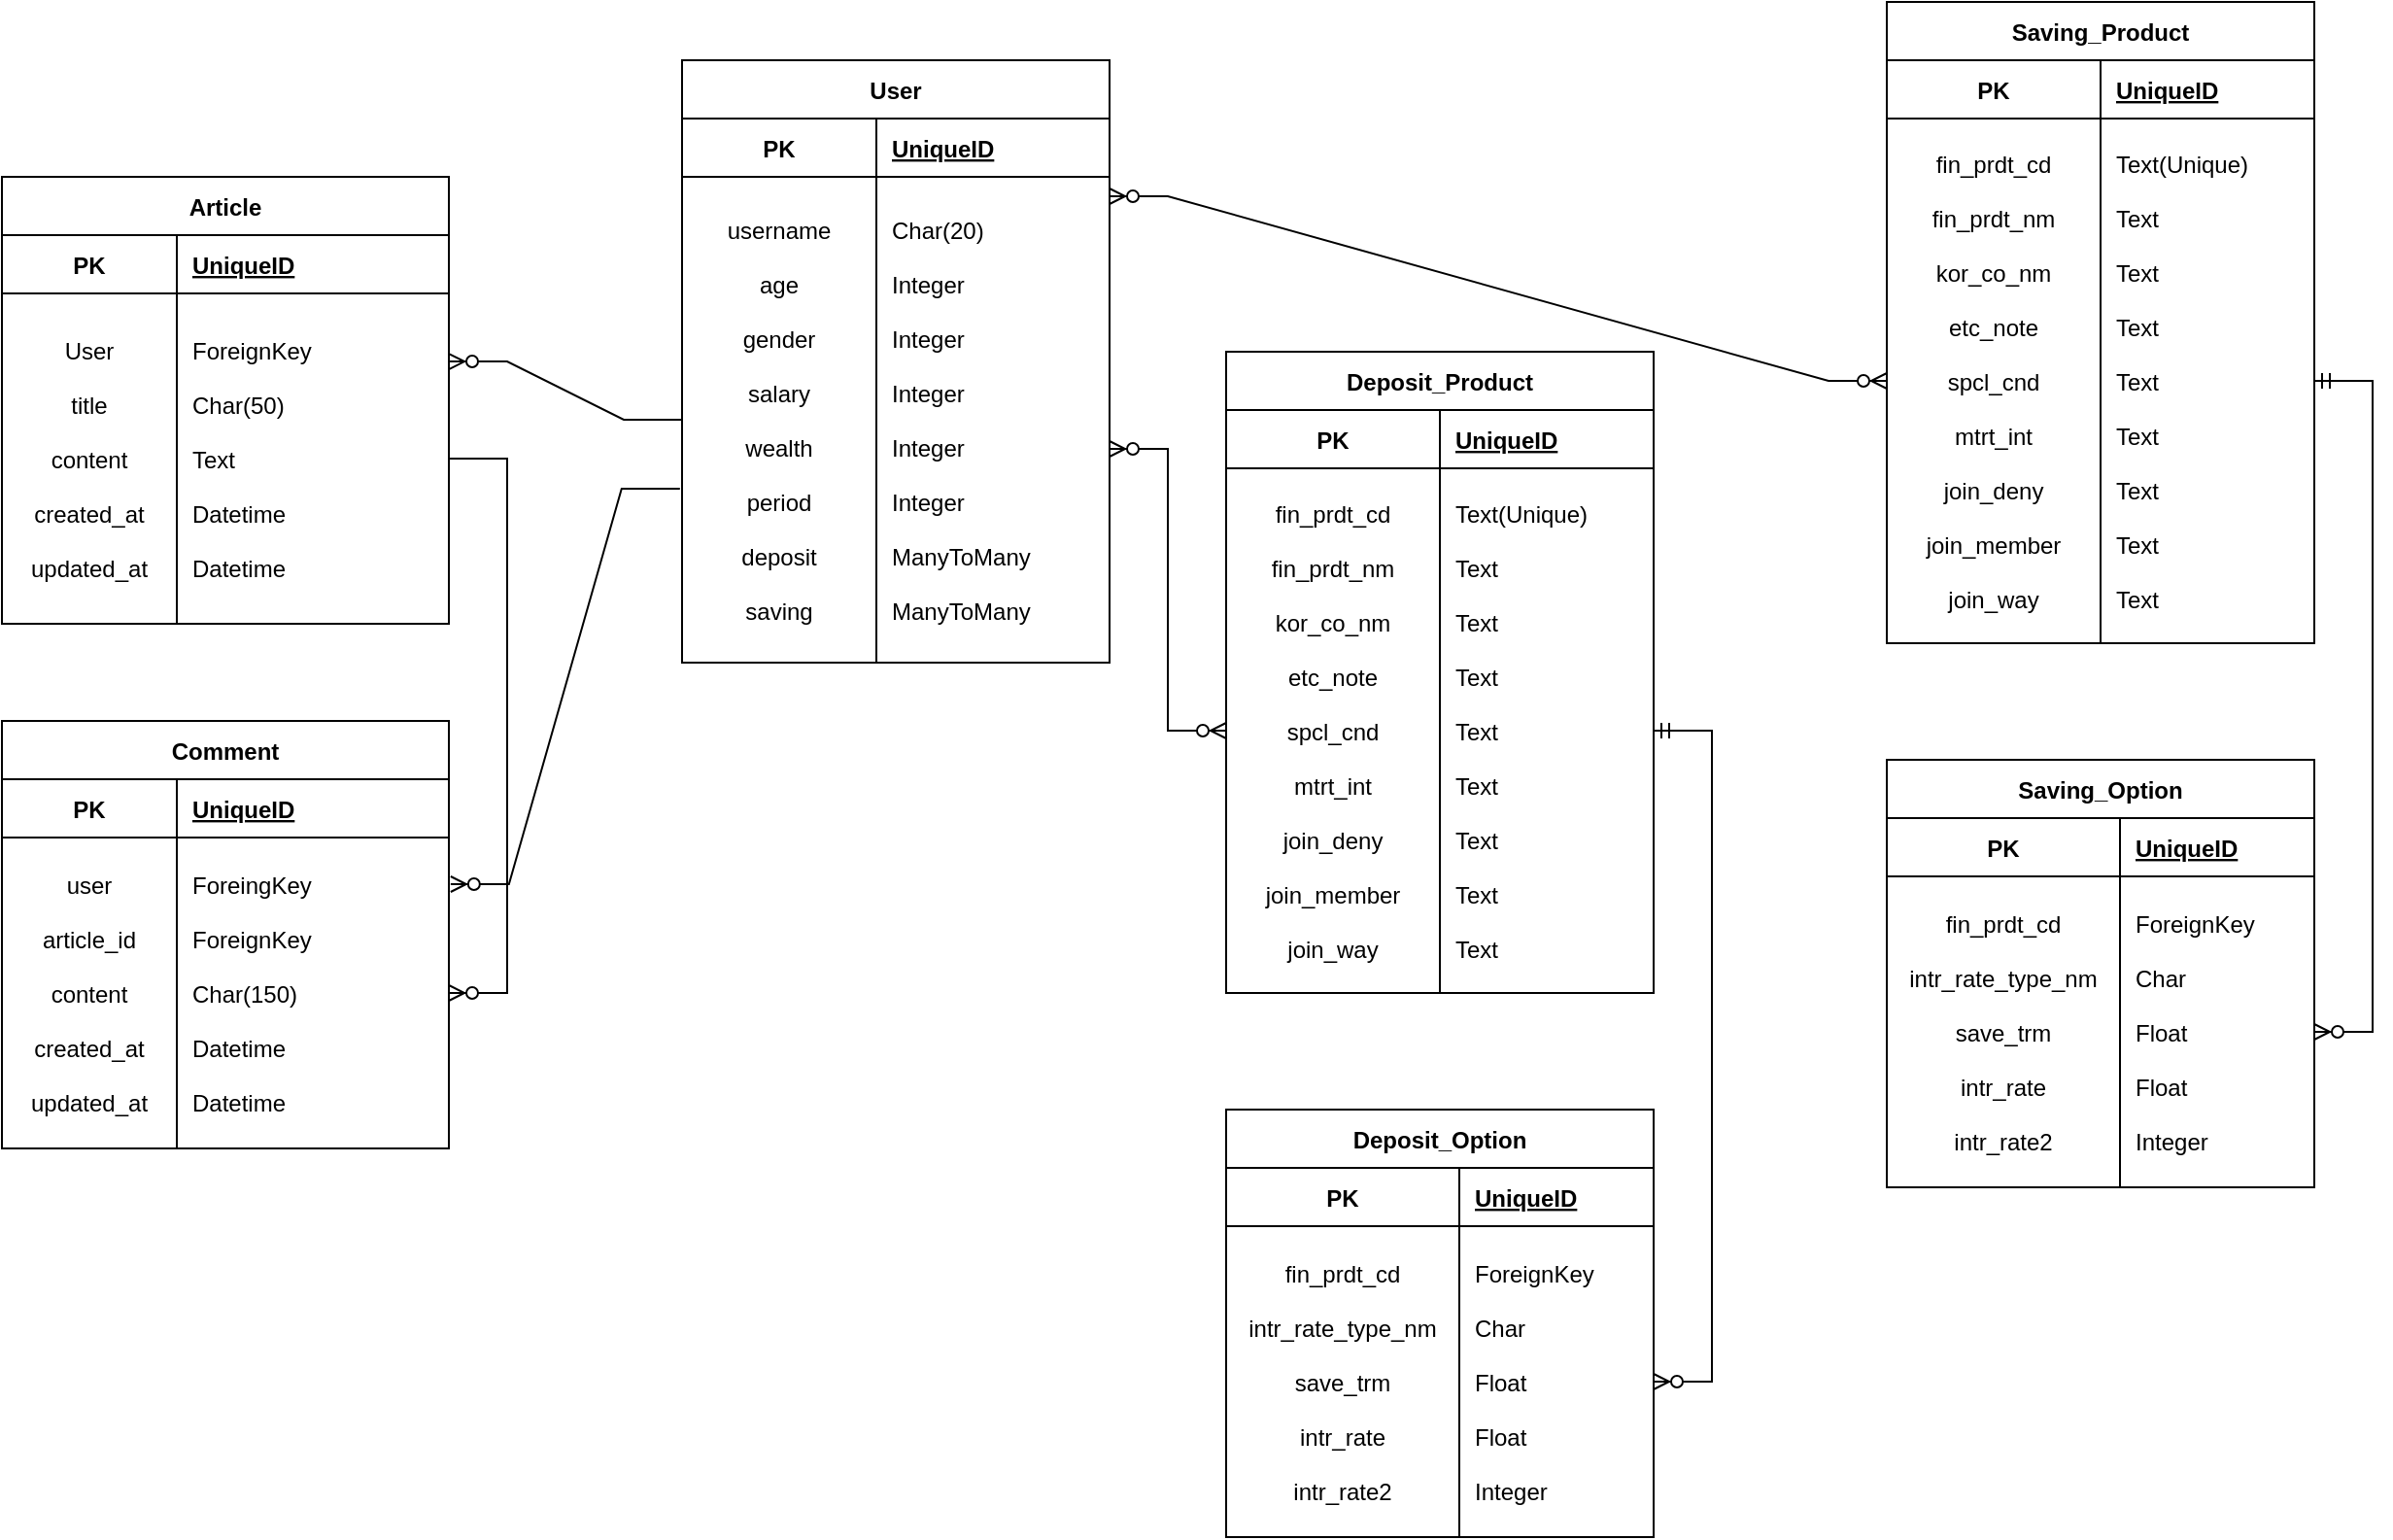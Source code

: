 <mxfile version="24.4.2" type="device">
  <diagram id="R2lEEEUBdFMjLlhIrx00" name="Page-1">
    <mxGraphModel dx="838" dy="916" grid="1" gridSize="10" guides="1" tooltips="1" connect="1" arrows="1" fold="1" page="1" pageScale="1" pageWidth="1400" pageHeight="850" math="0" shadow="0" extFonts="Permanent Marker^https://fonts.googleapis.com/css?family=Permanent+Marker">
      <root>
        <mxCell id="0" />
        <mxCell id="1" parent="0" />
        <mxCell id="C-vyLk0tnHw3VtMMgP7b-23" value="Article" style="shape=table;startSize=30;container=1;collapsible=1;childLayout=tableLayout;fixedRows=1;rowLines=0;fontStyle=1;align=center;resizeLast=1;" parent="1" vertex="1">
          <mxGeometry x="90" y="120" width="230" height="230" as="geometry" />
        </mxCell>
        <mxCell id="C-vyLk0tnHw3VtMMgP7b-24" value="" style="shape=partialRectangle;collapsible=0;dropTarget=0;pointerEvents=0;fillColor=none;points=[[0,0.5],[1,0.5]];portConstraint=eastwest;top=0;left=0;right=0;bottom=1;" parent="C-vyLk0tnHw3VtMMgP7b-23" vertex="1">
          <mxGeometry y="30" width="230" height="30" as="geometry" />
        </mxCell>
        <mxCell id="C-vyLk0tnHw3VtMMgP7b-25" value="PK" style="shape=partialRectangle;overflow=hidden;connectable=0;fillColor=none;top=0;left=0;bottom=0;right=0;fontStyle=1;" parent="C-vyLk0tnHw3VtMMgP7b-24" vertex="1">
          <mxGeometry width="90" height="30" as="geometry">
            <mxRectangle width="90" height="30" as="alternateBounds" />
          </mxGeometry>
        </mxCell>
        <mxCell id="C-vyLk0tnHw3VtMMgP7b-26" value="UniqueID" style="shape=partialRectangle;overflow=hidden;connectable=0;fillColor=none;top=0;left=0;bottom=0;right=0;align=left;spacingLeft=6;fontStyle=5;" parent="C-vyLk0tnHw3VtMMgP7b-24" vertex="1">
          <mxGeometry x="90" width="140" height="30" as="geometry">
            <mxRectangle width="140" height="30" as="alternateBounds" />
          </mxGeometry>
        </mxCell>
        <mxCell id="C-vyLk0tnHw3VtMMgP7b-27" value="" style="shape=partialRectangle;collapsible=0;dropTarget=0;pointerEvents=0;fillColor=none;points=[[0,0.5],[1,0.5]];portConstraint=eastwest;top=0;left=0;right=0;bottom=0;" parent="C-vyLk0tnHw3VtMMgP7b-23" vertex="1">
          <mxGeometry y="60" width="230" height="170" as="geometry" />
        </mxCell>
        <mxCell id="C-vyLk0tnHw3VtMMgP7b-28" value="User&#xa;&#xa;title&#xa;&#xa;content&#xa;&#xa;created_at&#xa;&#xa;updated_at" style="shape=partialRectangle;overflow=hidden;connectable=0;fillColor=none;top=0;left=0;bottom=0;right=0;" parent="C-vyLk0tnHw3VtMMgP7b-27" vertex="1">
          <mxGeometry width="90" height="170" as="geometry">
            <mxRectangle width="90" height="170" as="alternateBounds" />
          </mxGeometry>
        </mxCell>
        <mxCell id="C-vyLk0tnHw3VtMMgP7b-29" value="ForeignKey&#xa;&#xa;Char(50)&#xa;&#xa;Text&#xa;&#xa;Datetime&#xa;&#xa;Datetime" style="shape=partialRectangle;overflow=hidden;connectable=0;fillColor=none;top=0;left=0;bottom=0;right=0;align=left;spacingLeft=6;" parent="C-vyLk0tnHw3VtMMgP7b-27" vertex="1">
          <mxGeometry x="90" width="140" height="170" as="geometry">
            <mxRectangle width="140" height="170" as="alternateBounds" />
          </mxGeometry>
        </mxCell>
        <mxCell id="Pnn-_ObdcojJwvI_4aSe-29" value="User" style="shape=table;startSize=30;container=1;collapsible=1;childLayout=tableLayout;fixedRows=1;rowLines=0;fontStyle=1;align=center;resizeLast=1;" vertex="1" parent="1">
          <mxGeometry x="440" y="60" width="220" height="310" as="geometry" />
        </mxCell>
        <mxCell id="Pnn-_ObdcojJwvI_4aSe-30" value="" style="shape=partialRectangle;collapsible=0;dropTarget=0;pointerEvents=0;fillColor=none;points=[[0,0.5],[1,0.5]];portConstraint=eastwest;top=0;left=0;right=0;bottom=1;" vertex="1" parent="Pnn-_ObdcojJwvI_4aSe-29">
          <mxGeometry y="30" width="220" height="30" as="geometry" />
        </mxCell>
        <mxCell id="Pnn-_ObdcojJwvI_4aSe-31" value="PK" style="shape=partialRectangle;overflow=hidden;connectable=0;fillColor=none;top=0;left=0;bottom=0;right=0;fontStyle=1;" vertex="1" parent="Pnn-_ObdcojJwvI_4aSe-30">
          <mxGeometry width="100" height="30" as="geometry">
            <mxRectangle width="100" height="30" as="alternateBounds" />
          </mxGeometry>
        </mxCell>
        <mxCell id="Pnn-_ObdcojJwvI_4aSe-32" value="UniqueID" style="shape=partialRectangle;overflow=hidden;connectable=0;fillColor=none;top=0;left=0;bottom=0;right=0;align=left;spacingLeft=6;fontStyle=5;" vertex="1" parent="Pnn-_ObdcojJwvI_4aSe-30">
          <mxGeometry x="100" width="120" height="30" as="geometry">
            <mxRectangle width="120" height="30" as="alternateBounds" />
          </mxGeometry>
        </mxCell>
        <mxCell id="Pnn-_ObdcojJwvI_4aSe-33" value="" style="shape=partialRectangle;collapsible=0;dropTarget=0;pointerEvents=0;fillColor=none;points=[[0,0.5],[1,0.5]];portConstraint=eastwest;top=0;left=0;right=0;bottom=0;" vertex="1" parent="Pnn-_ObdcojJwvI_4aSe-29">
          <mxGeometry y="60" width="220" height="250" as="geometry" />
        </mxCell>
        <mxCell id="Pnn-_ObdcojJwvI_4aSe-34" value="username&#xa;&#xa;age&#xa;&#xa;gender&#xa;&#xa;salary&#xa;&#xa;wealth&#xa;&#xa;period&#xa;&#xa;deposit&#xa;&#xa;saving" style="shape=partialRectangle;overflow=hidden;connectable=0;fillColor=none;top=0;left=0;bottom=0;right=0;" vertex="1" parent="Pnn-_ObdcojJwvI_4aSe-33">
          <mxGeometry width="100" height="250" as="geometry">
            <mxRectangle width="100" height="250" as="alternateBounds" />
          </mxGeometry>
        </mxCell>
        <mxCell id="Pnn-_ObdcojJwvI_4aSe-35" value="Char(20)&#xa;&#xa;Integer&#xa;&#xa;Integer&#xa;&#xa;Integer&#xa;&#xa;Integer&#xa;&#xa;Integer&#xa;&#xa;ManyToMany&#xa;&#xa;ManyToMany" style="shape=partialRectangle;overflow=hidden;connectable=0;fillColor=none;top=0;left=0;bottom=0;right=0;align=left;spacingLeft=6;" vertex="1" parent="Pnn-_ObdcojJwvI_4aSe-33">
          <mxGeometry x="100" width="120" height="250" as="geometry">
            <mxRectangle width="120" height="250" as="alternateBounds" />
          </mxGeometry>
        </mxCell>
        <mxCell id="Pnn-_ObdcojJwvI_4aSe-36" value="Comment" style="shape=table;startSize=30;container=1;collapsible=1;childLayout=tableLayout;fixedRows=1;rowLines=0;fontStyle=1;align=center;resizeLast=1;" vertex="1" parent="1">
          <mxGeometry x="90" y="400" width="230" height="220" as="geometry" />
        </mxCell>
        <mxCell id="Pnn-_ObdcojJwvI_4aSe-37" value="" style="shape=partialRectangle;collapsible=0;dropTarget=0;pointerEvents=0;fillColor=none;points=[[0,0.5],[1,0.5]];portConstraint=eastwest;top=0;left=0;right=0;bottom=1;" vertex="1" parent="Pnn-_ObdcojJwvI_4aSe-36">
          <mxGeometry y="30" width="230" height="30" as="geometry" />
        </mxCell>
        <mxCell id="Pnn-_ObdcojJwvI_4aSe-38" value="PK" style="shape=partialRectangle;overflow=hidden;connectable=0;fillColor=none;top=0;left=0;bottom=0;right=0;fontStyle=1;" vertex="1" parent="Pnn-_ObdcojJwvI_4aSe-37">
          <mxGeometry width="90" height="30" as="geometry">
            <mxRectangle width="90" height="30" as="alternateBounds" />
          </mxGeometry>
        </mxCell>
        <mxCell id="Pnn-_ObdcojJwvI_4aSe-39" value="UniqueID" style="shape=partialRectangle;overflow=hidden;connectable=0;fillColor=none;top=0;left=0;bottom=0;right=0;align=left;spacingLeft=6;fontStyle=5;" vertex="1" parent="Pnn-_ObdcojJwvI_4aSe-37">
          <mxGeometry x="90" width="140" height="30" as="geometry">
            <mxRectangle width="140" height="30" as="alternateBounds" />
          </mxGeometry>
        </mxCell>
        <mxCell id="Pnn-_ObdcojJwvI_4aSe-40" value="" style="shape=partialRectangle;collapsible=0;dropTarget=0;pointerEvents=0;fillColor=none;points=[[0,0.5],[1,0.5]];portConstraint=eastwest;top=0;left=0;right=0;bottom=0;" vertex="1" parent="Pnn-_ObdcojJwvI_4aSe-36">
          <mxGeometry y="60" width="230" height="160" as="geometry" />
        </mxCell>
        <mxCell id="Pnn-_ObdcojJwvI_4aSe-41" value="user&#xa;&#xa;article_id&#xa;&#xa;content&#xa;&#xa;created_at&#xa;&#xa;updated_at" style="shape=partialRectangle;overflow=hidden;connectable=0;fillColor=none;top=0;left=0;bottom=0;right=0;" vertex="1" parent="Pnn-_ObdcojJwvI_4aSe-40">
          <mxGeometry width="90" height="160" as="geometry">
            <mxRectangle width="90" height="160" as="alternateBounds" />
          </mxGeometry>
        </mxCell>
        <mxCell id="Pnn-_ObdcojJwvI_4aSe-42" value="ForeingKey&#xa;&#xa;ForeignKey&#xa;&#xa;Char(150)&#xa;&#xa;Datetime&#xa;&#xa;Datetime" style="shape=partialRectangle;overflow=hidden;connectable=0;fillColor=none;top=0;left=0;bottom=0;right=0;align=left;spacingLeft=6;" vertex="1" parent="Pnn-_ObdcojJwvI_4aSe-40">
          <mxGeometry x="90" width="140" height="160" as="geometry">
            <mxRectangle width="140" height="160" as="alternateBounds" />
          </mxGeometry>
        </mxCell>
        <mxCell id="Pnn-_ObdcojJwvI_4aSe-60" value="" style="edgeStyle=entityRelationEdgeStyle;fontSize=12;html=1;endArrow=ERzeroToMany;endFill=1;rounded=0;exitX=1;exitY=0.5;exitDx=0;exitDy=0;entryX=1;entryY=0.5;entryDx=0;entryDy=0;" edge="1" parent="1" source="C-vyLk0tnHw3VtMMgP7b-27" target="Pnn-_ObdcojJwvI_4aSe-40">
          <mxGeometry width="100" height="100" relative="1" as="geometry">
            <mxPoint x="420" y="550" as="sourcePoint" />
            <mxPoint x="520" y="450" as="targetPoint" />
          </mxGeometry>
        </mxCell>
        <mxCell id="Pnn-_ObdcojJwvI_4aSe-61" value="" style="edgeStyle=entityRelationEdgeStyle;fontSize=12;html=1;endArrow=ERzeroToMany;endFill=1;rounded=0;entryX=1;entryY=0.206;entryDx=0;entryDy=0;entryPerimeter=0;exitX=0;exitY=0.5;exitDx=0;exitDy=0;" edge="1" parent="1" source="Pnn-_ObdcojJwvI_4aSe-33" target="C-vyLk0tnHw3VtMMgP7b-27">
          <mxGeometry width="100" height="100" relative="1" as="geometry">
            <mxPoint x="440" y="170" as="sourcePoint" />
            <mxPoint x="540" y="70" as="targetPoint" />
          </mxGeometry>
        </mxCell>
        <mxCell id="Pnn-_ObdcojJwvI_4aSe-65" value="Deposit_Product" style="shape=table;startSize=30;container=1;collapsible=1;childLayout=tableLayout;fixedRows=1;rowLines=0;fontStyle=1;align=center;resizeLast=1;" vertex="1" parent="1">
          <mxGeometry x="720" y="210" width="220" height="330" as="geometry" />
        </mxCell>
        <mxCell id="Pnn-_ObdcojJwvI_4aSe-66" value="" style="shape=partialRectangle;collapsible=0;dropTarget=0;pointerEvents=0;fillColor=none;points=[[0,0.5],[1,0.5]];portConstraint=eastwest;top=0;left=0;right=0;bottom=1;" vertex="1" parent="Pnn-_ObdcojJwvI_4aSe-65">
          <mxGeometry y="30" width="220" height="30" as="geometry" />
        </mxCell>
        <mxCell id="Pnn-_ObdcojJwvI_4aSe-67" value="PK" style="shape=partialRectangle;overflow=hidden;connectable=0;fillColor=none;top=0;left=0;bottom=0;right=0;fontStyle=1;" vertex="1" parent="Pnn-_ObdcojJwvI_4aSe-66">
          <mxGeometry width="110" height="30" as="geometry">
            <mxRectangle width="110" height="30" as="alternateBounds" />
          </mxGeometry>
        </mxCell>
        <mxCell id="Pnn-_ObdcojJwvI_4aSe-68" value="UniqueID" style="shape=partialRectangle;overflow=hidden;connectable=0;fillColor=none;top=0;left=0;bottom=0;right=0;align=left;spacingLeft=6;fontStyle=5;" vertex="1" parent="Pnn-_ObdcojJwvI_4aSe-66">
          <mxGeometry x="110" width="110" height="30" as="geometry">
            <mxRectangle width="110" height="30" as="alternateBounds" />
          </mxGeometry>
        </mxCell>
        <mxCell id="Pnn-_ObdcojJwvI_4aSe-69" value="" style="shape=partialRectangle;collapsible=0;dropTarget=0;pointerEvents=0;fillColor=none;points=[[0,0.5],[1,0.5]];portConstraint=eastwest;top=0;left=0;right=0;bottom=0;" vertex="1" parent="Pnn-_ObdcojJwvI_4aSe-65">
          <mxGeometry y="60" width="220" height="270" as="geometry" />
        </mxCell>
        <mxCell id="Pnn-_ObdcojJwvI_4aSe-70" value="fin_prdt_cd&#xa;&#xa;fin_prdt_nm&#xa;&#xa;kor_co_nm&#xa;&#xa;etc_note&#xa;&#xa;spcl_cnd&#xa;&#xa;mtrt_int&#xa;&#xa;join_deny&#xa;&#xa;join_member&#xa;&#xa;join_way" style="shape=partialRectangle;overflow=hidden;connectable=0;fillColor=none;top=0;left=0;bottom=0;right=0;" vertex="1" parent="Pnn-_ObdcojJwvI_4aSe-69">
          <mxGeometry width="110" height="270" as="geometry">
            <mxRectangle width="110" height="270" as="alternateBounds" />
          </mxGeometry>
        </mxCell>
        <mxCell id="Pnn-_ObdcojJwvI_4aSe-71" value="Text(Unique)&#xa;&#xa;Text&#xa;&#xa;Text&#xa;&#xa;Text&#xa;&#xa;Text&#xa;&#xa;Text&#xa;&#xa;Text&#xa;&#xa;Text&#xa;&#xa;Text" style="shape=partialRectangle;overflow=hidden;connectable=0;fillColor=none;top=0;left=0;bottom=0;right=0;align=left;spacingLeft=6;" vertex="1" parent="Pnn-_ObdcojJwvI_4aSe-69">
          <mxGeometry x="110" width="110" height="270" as="geometry">
            <mxRectangle width="110" height="270" as="alternateBounds" />
          </mxGeometry>
        </mxCell>
        <mxCell id="Pnn-_ObdcojJwvI_4aSe-72" value="Deposit_Option" style="shape=table;startSize=30;container=1;collapsible=1;childLayout=tableLayout;fixedRows=1;rowLines=0;fontStyle=1;align=center;resizeLast=1;" vertex="1" parent="1">
          <mxGeometry x="720" y="600" width="220" height="220" as="geometry" />
        </mxCell>
        <mxCell id="Pnn-_ObdcojJwvI_4aSe-73" value="" style="shape=partialRectangle;collapsible=0;dropTarget=0;pointerEvents=0;fillColor=none;points=[[0,0.5],[1,0.5]];portConstraint=eastwest;top=0;left=0;right=0;bottom=1;" vertex="1" parent="Pnn-_ObdcojJwvI_4aSe-72">
          <mxGeometry y="30" width="220" height="30" as="geometry" />
        </mxCell>
        <mxCell id="Pnn-_ObdcojJwvI_4aSe-74" value="PK" style="shape=partialRectangle;overflow=hidden;connectable=0;fillColor=none;top=0;left=0;bottom=0;right=0;fontStyle=1;" vertex="1" parent="Pnn-_ObdcojJwvI_4aSe-73">
          <mxGeometry width="120" height="30" as="geometry">
            <mxRectangle width="120" height="30" as="alternateBounds" />
          </mxGeometry>
        </mxCell>
        <mxCell id="Pnn-_ObdcojJwvI_4aSe-75" value="UniqueID" style="shape=partialRectangle;overflow=hidden;connectable=0;fillColor=none;top=0;left=0;bottom=0;right=0;align=left;spacingLeft=6;fontStyle=5;" vertex="1" parent="Pnn-_ObdcojJwvI_4aSe-73">
          <mxGeometry x="120" width="100" height="30" as="geometry">
            <mxRectangle width="100" height="30" as="alternateBounds" />
          </mxGeometry>
        </mxCell>
        <mxCell id="Pnn-_ObdcojJwvI_4aSe-76" value="" style="shape=partialRectangle;collapsible=0;dropTarget=0;pointerEvents=0;fillColor=none;points=[[0,0.5],[1,0.5]];portConstraint=eastwest;top=0;left=0;right=0;bottom=0;" vertex="1" parent="Pnn-_ObdcojJwvI_4aSe-72">
          <mxGeometry y="60" width="220" height="160" as="geometry" />
        </mxCell>
        <mxCell id="Pnn-_ObdcojJwvI_4aSe-77" value="fin_prdt_cd&#xa;&#xa;intr_rate_type_nm&#xa;&#xa;save_trm&#xa;&#xa;intr_rate&#xa;&#xa;intr_rate2" style="shape=partialRectangle;overflow=hidden;connectable=0;fillColor=none;top=0;left=0;bottom=0;right=0;" vertex="1" parent="Pnn-_ObdcojJwvI_4aSe-76">
          <mxGeometry width="120" height="160" as="geometry">
            <mxRectangle width="120" height="160" as="alternateBounds" />
          </mxGeometry>
        </mxCell>
        <mxCell id="Pnn-_ObdcojJwvI_4aSe-78" value="ForeignKey&#xa;&#xa;Char&#xa;&#xa;Float&#xa;&#xa;Float&#xa;&#xa;Integer" style="shape=partialRectangle;overflow=hidden;connectable=0;fillColor=none;top=0;left=0;bottom=0;right=0;align=left;spacingLeft=6;" vertex="1" parent="Pnn-_ObdcojJwvI_4aSe-76">
          <mxGeometry x="120" width="100" height="160" as="geometry">
            <mxRectangle width="100" height="160" as="alternateBounds" />
          </mxGeometry>
        </mxCell>
        <mxCell id="Pnn-_ObdcojJwvI_4aSe-80" value="" style="edgeStyle=entityRelationEdgeStyle;fontSize=12;html=1;endArrow=ERzeroToMany;endFill=1;startArrow=ERzeroToMany;rounded=0;entryX=0;entryY=0.5;entryDx=0;entryDy=0;" edge="1" parent="1" target="Pnn-_ObdcojJwvI_4aSe-69">
          <mxGeometry width="100" height="100" relative="1" as="geometry">
            <mxPoint x="660" y="260" as="sourcePoint" />
            <mxPoint x="760" y="180" as="targetPoint" />
          </mxGeometry>
        </mxCell>
        <mxCell id="Pnn-_ObdcojJwvI_4aSe-81" value="" style="edgeStyle=entityRelationEdgeStyle;fontSize=12;html=1;endArrow=ERzeroToMany;endFill=1;rounded=0;entryX=1.004;entryY=0.15;entryDx=0;entryDy=0;entryPerimeter=0;exitX=-0.005;exitY=0.642;exitDx=0;exitDy=0;exitPerimeter=0;" edge="1" parent="1" source="Pnn-_ObdcojJwvI_4aSe-33" target="Pnn-_ObdcojJwvI_4aSe-40">
          <mxGeometry width="100" height="100" relative="1" as="geometry">
            <mxPoint x="370" y="440" as="sourcePoint" />
            <mxPoint x="470" y="340" as="targetPoint" />
          </mxGeometry>
        </mxCell>
        <mxCell id="Pnn-_ObdcojJwvI_4aSe-82" value="" style="edgeStyle=entityRelationEdgeStyle;fontSize=12;html=1;endArrow=ERzeroToMany;startArrow=ERmandOne;rounded=0;entryX=1;entryY=0.5;entryDx=0;entryDy=0;exitX=1;exitY=0.5;exitDx=0;exitDy=0;" edge="1" parent="1" source="Pnn-_ObdcojJwvI_4aSe-69" target="Pnn-_ObdcojJwvI_4aSe-76">
          <mxGeometry width="100" height="100" relative="1" as="geometry">
            <mxPoint x="970" y="510" as="sourcePoint" />
            <mxPoint x="1070" y="410" as="targetPoint" />
          </mxGeometry>
        </mxCell>
        <mxCell id="Pnn-_ObdcojJwvI_4aSe-83" value="Saving_Product" style="shape=table;startSize=30;container=1;collapsible=1;childLayout=tableLayout;fixedRows=1;rowLines=0;fontStyle=1;align=center;resizeLast=1;" vertex="1" parent="1">
          <mxGeometry x="1060" y="30" width="220" height="330" as="geometry" />
        </mxCell>
        <mxCell id="Pnn-_ObdcojJwvI_4aSe-84" value="" style="shape=partialRectangle;collapsible=0;dropTarget=0;pointerEvents=0;fillColor=none;points=[[0,0.5],[1,0.5]];portConstraint=eastwest;top=0;left=0;right=0;bottom=1;" vertex="1" parent="Pnn-_ObdcojJwvI_4aSe-83">
          <mxGeometry y="30" width="220" height="30" as="geometry" />
        </mxCell>
        <mxCell id="Pnn-_ObdcojJwvI_4aSe-85" value="PK" style="shape=partialRectangle;overflow=hidden;connectable=0;fillColor=none;top=0;left=0;bottom=0;right=0;fontStyle=1;" vertex="1" parent="Pnn-_ObdcojJwvI_4aSe-84">
          <mxGeometry width="110" height="30" as="geometry">
            <mxRectangle width="110" height="30" as="alternateBounds" />
          </mxGeometry>
        </mxCell>
        <mxCell id="Pnn-_ObdcojJwvI_4aSe-86" value="UniqueID" style="shape=partialRectangle;overflow=hidden;connectable=0;fillColor=none;top=0;left=0;bottom=0;right=0;align=left;spacingLeft=6;fontStyle=5;" vertex="1" parent="Pnn-_ObdcojJwvI_4aSe-84">
          <mxGeometry x="110" width="110" height="30" as="geometry">
            <mxRectangle width="110" height="30" as="alternateBounds" />
          </mxGeometry>
        </mxCell>
        <mxCell id="Pnn-_ObdcojJwvI_4aSe-87" value="" style="shape=partialRectangle;collapsible=0;dropTarget=0;pointerEvents=0;fillColor=none;points=[[0,0.5],[1,0.5]];portConstraint=eastwest;top=0;left=0;right=0;bottom=0;" vertex="1" parent="Pnn-_ObdcojJwvI_4aSe-83">
          <mxGeometry y="60" width="220" height="270" as="geometry" />
        </mxCell>
        <mxCell id="Pnn-_ObdcojJwvI_4aSe-88" value="fin_prdt_cd&#xa;&#xa;fin_prdt_nm&#xa;&#xa;kor_co_nm&#xa;&#xa;etc_note&#xa;&#xa;spcl_cnd&#xa;&#xa;mtrt_int&#xa;&#xa;join_deny&#xa;&#xa;join_member&#xa;&#xa;join_way" style="shape=partialRectangle;overflow=hidden;connectable=0;fillColor=none;top=0;left=0;bottom=0;right=0;" vertex="1" parent="Pnn-_ObdcojJwvI_4aSe-87">
          <mxGeometry width="110" height="270" as="geometry">
            <mxRectangle width="110" height="270" as="alternateBounds" />
          </mxGeometry>
        </mxCell>
        <mxCell id="Pnn-_ObdcojJwvI_4aSe-89" value="Text(Unique)&#xa;&#xa;Text&#xa;&#xa;Text&#xa;&#xa;Text&#xa;&#xa;Text&#xa;&#xa;Text&#xa;&#xa;Text&#xa;&#xa;Text&#xa;&#xa;Text" style="shape=partialRectangle;overflow=hidden;connectable=0;fillColor=none;top=0;left=0;bottom=0;right=0;align=left;spacingLeft=6;" vertex="1" parent="Pnn-_ObdcojJwvI_4aSe-87">
          <mxGeometry x="110" width="110" height="270" as="geometry">
            <mxRectangle width="110" height="270" as="alternateBounds" />
          </mxGeometry>
        </mxCell>
        <mxCell id="Pnn-_ObdcojJwvI_4aSe-90" value="Saving_Option" style="shape=table;startSize=30;container=1;collapsible=1;childLayout=tableLayout;fixedRows=1;rowLines=0;fontStyle=1;align=center;resizeLast=1;" vertex="1" parent="1">
          <mxGeometry x="1060" y="420" width="220" height="220" as="geometry" />
        </mxCell>
        <mxCell id="Pnn-_ObdcojJwvI_4aSe-91" value="" style="shape=partialRectangle;collapsible=0;dropTarget=0;pointerEvents=0;fillColor=none;points=[[0,0.5],[1,0.5]];portConstraint=eastwest;top=0;left=0;right=0;bottom=1;" vertex="1" parent="Pnn-_ObdcojJwvI_4aSe-90">
          <mxGeometry y="30" width="220" height="30" as="geometry" />
        </mxCell>
        <mxCell id="Pnn-_ObdcojJwvI_4aSe-92" value="PK" style="shape=partialRectangle;overflow=hidden;connectable=0;fillColor=none;top=0;left=0;bottom=0;right=0;fontStyle=1;" vertex="1" parent="Pnn-_ObdcojJwvI_4aSe-91">
          <mxGeometry width="120" height="30" as="geometry">
            <mxRectangle width="120" height="30" as="alternateBounds" />
          </mxGeometry>
        </mxCell>
        <mxCell id="Pnn-_ObdcojJwvI_4aSe-93" value="UniqueID" style="shape=partialRectangle;overflow=hidden;connectable=0;fillColor=none;top=0;left=0;bottom=0;right=0;align=left;spacingLeft=6;fontStyle=5;" vertex="1" parent="Pnn-_ObdcojJwvI_4aSe-91">
          <mxGeometry x="120" width="100" height="30" as="geometry">
            <mxRectangle width="100" height="30" as="alternateBounds" />
          </mxGeometry>
        </mxCell>
        <mxCell id="Pnn-_ObdcojJwvI_4aSe-94" value="" style="shape=partialRectangle;collapsible=0;dropTarget=0;pointerEvents=0;fillColor=none;points=[[0,0.5],[1,0.5]];portConstraint=eastwest;top=0;left=0;right=0;bottom=0;" vertex="1" parent="Pnn-_ObdcojJwvI_4aSe-90">
          <mxGeometry y="60" width="220" height="160" as="geometry" />
        </mxCell>
        <mxCell id="Pnn-_ObdcojJwvI_4aSe-95" value="fin_prdt_cd&#xa;&#xa;intr_rate_type_nm&#xa;&#xa;save_trm&#xa;&#xa;intr_rate&#xa;&#xa;intr_rate2" style="shape=partialRectangle;overflow=hidden;connectable=0;fillColor=none;top=0;left=0;bottom=0;right=0;" vertex="1" parent="Pnn-_ObdcojJwvI_4aSe-94">
          <mxGeometry width="120" height="160" as="geometry">
            <mxRectangle width="120" height="160" as="alternateBounds" />
          </mxGeometry>
        </mxCell>
        <mxCell id="Pnn-_ObdcojJwvI_4aSe-96" value="ForeignKey&#xa;&#xa;Char&#xa;&#xa;Float&#xa;&#xa;Float&#xa;&#xa;Integer" style="shape=partialRectangle;overflow=hidden;connectable=0;fillColor=none;top=0;left=0;bottom=0;right=0;align=left;spacingLeft=6;" vertex="1" parent="Pnn-_ObdcojJwvI_4aSe-94">
          <mxGeometry x="120" width="100" height="160" as="geometry">
            <mxRectangle width="100" height="160" as="alternateBounds" />
          </mxGeometry>
        </mxCell>
        <mxCell id="Pnn-_ObdcojJwvI_4aSe-97" value="" style="edgeStyle=entityRelationEdgeStyle;fontSize=12;html=1;endArrow=ERzeroToMany;startArrow=ERmandOne;rounded=0;entryX=1;entryY=0.5;entryDx=0;entryDy=0;exitX=1;exitY=0.5;exitDx=0;exitDy=0;" edge="1" parent="1" source="Pnn-_ObdcojJwvI_4aSe-87" target="Pnn-_ObdcojJwvI_4aSe-94">
          <mxGeometry width="100" height="100" relative="1" as="geometry">
            <mxPoint x="1280" y="310" as="sourcePoint" />
            <mxPoint x="1380" y="210" as="targetPoint" />
          </mxGeometry>
        </mxCell>
        <mxCell id="Pnn-_ObdcojJwvI_4aSe-99" value="" style="edgeStyle=entityRelationEdgeStyle;fontSize=12;html=1;endArrow=ERzeroToMany;endFill=1;startArrow=ERzeroToMany;rounded=0;entryX=0;entryY=0.5;entryDx=0;entryDy=0;" edge="1" parent="1" target="Pnn-_ObdcojJwvI_4aSe-87">
          <mxGeometry width="100" height="100" relative="1" as="geometry">
            <mxPoint x="660" y="130" as="sourcePoint" />
            <mxPoint x="760" y="30" as="targetPoint" />
            <Array as="points">
              <mxPoint x="880" y="140" />
              <mxPoint x="870" y="160" />
            </Array>
          </mxGeometry>
        </mxCell>
      </root>
    </mxGraphModel>
  </diagram>
</mxfile>
